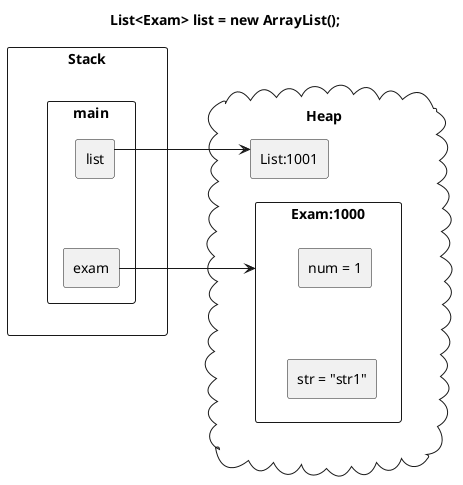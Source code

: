 @startuml
skinparam linetype ortho

title List<Exam> list = new ArrayList();

rectangle "Stack" {
	rectangle "main" {
		rectangle "exam"
		rectangle "list"
	}

	exam -[hidden]u-list
}

cloud "Heap" {
	rectangle "Exam:1000" as Exam1000 {
		rectangle "num = 1" as num1000
		rectangle "str = "str1"" as str1000
		num1000 -[hidden]d- str1000
	}

	rectangle "List:1001" as List1000

	Exam1000 -[hidden]u- List1000
}

Stack -[hidden]r-Heap

exam -r-> Exam1000
list -r-> List1000

@enduml